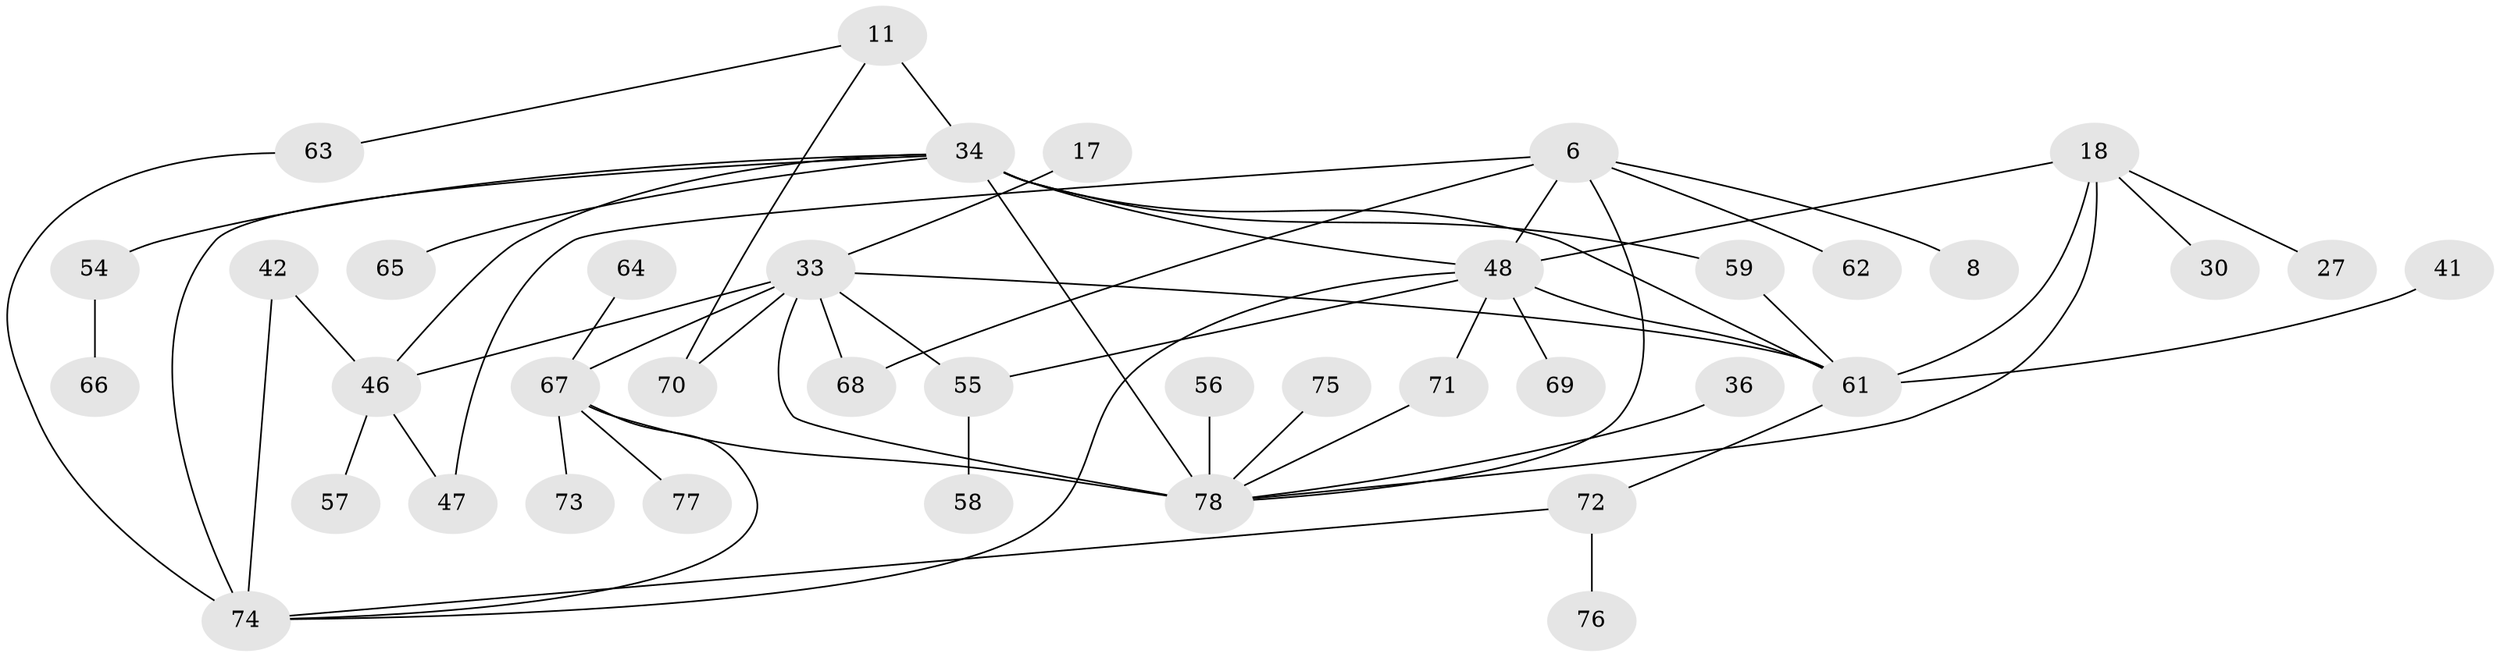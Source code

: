 // original degree distribution, {5: 0.0641025641025641, 6: 0.038461538461538464, 4: 0.16666666666666666, 7: 0.01282051282051282, 3: 0.19230769230769232, 8: 0.02564102564102564, 1: 0.2692307692307692, 2: 0.23076923076923078}
// Generated by graph-tools (version 1.1) at 2025/42/03/09/25 04:42:28]
// undirected, 39 vertices, 56 edges
graph export_dot {
graph [start="1"]
  node [color=gray90,style=filled];
  6;
  8;
  11;
  17;
  18 [super="+5"];
  27;
  30;
  33 [super="+14+24"];
  34 [super="+3+21"];
  36;
  41;
  42;
  46 [super="+9+10"];
  47;
  48 [super="+31+4"];
  54;
  55 [super="+52"];
  56;
  57;
  58;
  59 [super="+51"];
  61 [super="+29"];
  62;
  63;
  64;
  65 [super="+37"];
  66;
  67 [super="+49+39+60"];
  68;
  69;
  70 [super="+50"];
  71;
  72;
  73;
  74 [super="+32"];
  75;
  76;
  77;
  78 [super="+38+35+44+53"];
  6 -- 8;
  6 -- 48 [weight=2];
  6 -- 62;
  6 -- 68;
  6 -- 47;
  6 -- 78 [weight=2];
  11 -- 34 [weight=2];
  11 -- 63;
  11 -- 70;
  17 -- 33;
  18 -- 27;
  18 -- 30;
  18 -- 61;
  18 -- 78;
  18 -- 48 [weight=2];
  33 -- 55;
  33 -- 61;
  33 -- 46 [weight=3];
  33 -- 68;
  33 -- 78 [weight=2];
  33 -- 70;
  33 -- 67;
  34 -- 54 [weight=2];
  34 -- 46;
  34 -- 74 [weight=2];
  34 -- 61 [weight=3];
  34 -- 78 [weight=4];
  34 -- 59;
  34 -- 48;
  34 -- 65;
  36 -- 78;
  41 -- 61;
  42 -- 46;
  42 -- 74;
  46 -- 47;
  46 -- 57;
  48 -- 69;
  48 -- 74;
  48 -- 61;
  48 -- 71;
  48 -- 55;
  54 -- 66;
  55 -- 58;
  56 -- 78;
  59 -- 61 [weight=2];
  61 -- 72;
  63 -- 74;
  64 -- 67;
  67 -- 74;
  67 -- 73;
  67 -- 78;
  67 -- 77;
  71 -- 78;
  72 -- 76;
  72 -- 74;
  75 -- 78;
}
